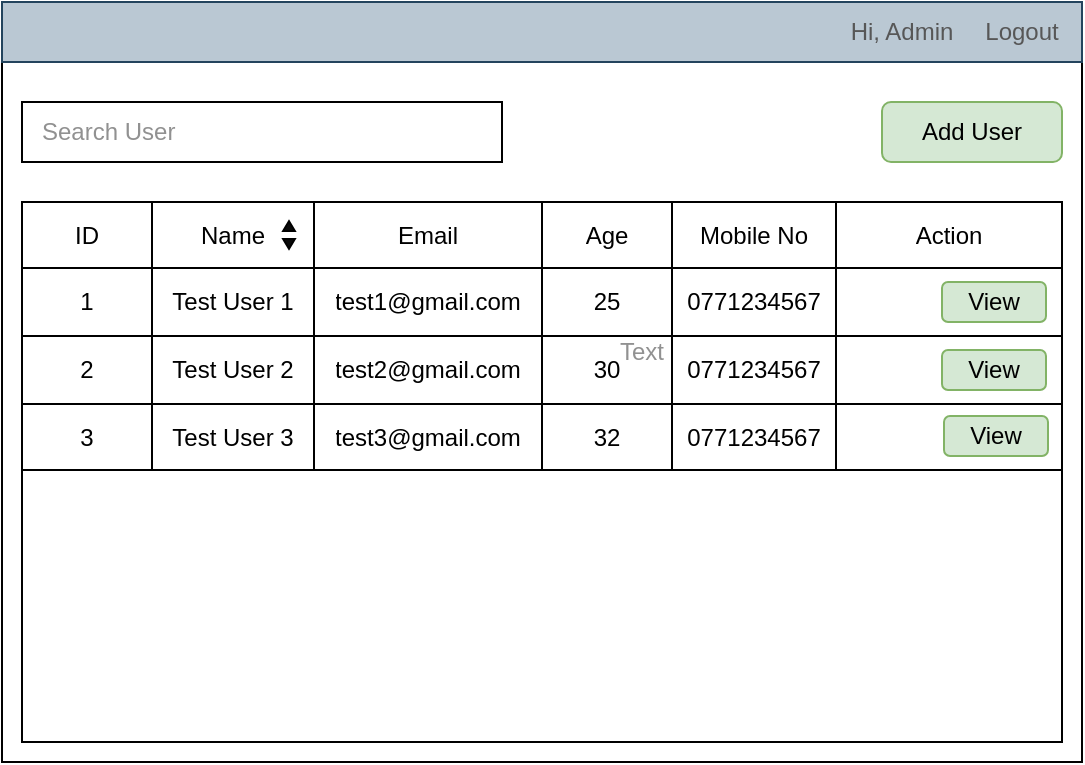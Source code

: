 <mxfile version="17.1.3" type="github">
  <diagram id="CuBRP6dmT0tsgEbVqfPB" name="Page-1">
    <mxGraphModel dx="1240" dy="643" grid="1" gridSize="10" guides="1" tooltips="1" connect="1" arrows="1" fold="1" page="1" pageScale="1" pageWidth="850" pageHeight="1100" math="0" shadow="0">
      <root>
        <mxCell id="0" />
        <mxCell id="1" parent="0" />
        <mxCell id="KHMA0O44EKqsa6pngYkj-2" value="" style="rounded=0;whiteSpace=wrap;html=1;" vertex="1" parent="1">
          <mxGeometry x="100" y="70" width="540" height="350" as="geometry" />
        </mxCell>
        <mxCell id="KHMA0O44EKqsa6pngYkj-6" value="" style="rounded=0;whiteSpace=wrap;html=1;" vertex="1" parent="1">
          <mxGeometry x="110" y="140" width="520" height="270" as="geometry" />
        </mxCell>
        <mxCell id="KHMA0O44EKqsa6pngYkj-7" value="" style="rounded=0;whiteSpace=wrap;html=1;strokeColor=none;" vertex="1" parent="1">
          <mxGeometry x="110" y="80" width="520" height="50" as="geometry" />
        </mxCell>
        <mxCell id="KHMA0O44EKqsa6pngYkj-8" value="Search User" style="rounded=0;whiteSpace=wrap;html=1;align=left;spacingLeft=8;fontColor=#919191;" vertex="1" parent="1">
          <mxGeometry x="110" y="90" width="240" height="30" as="geometry" />
        </mxCell>
        <mxCell id="KHMA0O44EKqsa6pngYkj-9" value="Add User" style="rounded=1;whiteSpace=wrap;html=1;fillColor=#d5e8d4;strokeColor=#82b366;" vertex="1" parent="1">
          <mxGeometry x="540" y="90" width="90" height="30" as="geometry" />
        </mxCell>
        <mxCell id="KHMA0O44EKqsa6pngYkj-12" value="" style="shape=table;html=1;whiteSpace=wrap;startSize=0;container=1;collapsible=0;childLayout=tableLayout;" vertex="1" parent="1">
          <mxGeometry x="110" y="140" width="260" height="134" as="geometry" />
        </mxCell>
        <mxCell id="KHMA0O44EKqsa6pngYkj-13" value="" style="shape=tableRow;horizontal=0;startSize=0;swimlaneHead=0;swimlaneBody=0;top=0;left=0;bottom=0;right=0;collapsible=0;dropTarget=0;fillColor=none;points=[[0,0.5],[1,0.5]];portConstraint=eastwest;" vertex="1" parent="KHMA0O44EKqsa6pngYkj-12">
          <mxGeometry width="260" height="33" as="geometry" />
        </mxCell>
        <mxCell id="KHMA0O44EKqsa6pngYkj-14" value="ID" style="shape=partialRectangle;html=1;whiteSpace=wrap;connectable=0;fillColor=none;top=0;left=0;bottom=0;right=0;overflow=hidden;" vertex="1" parent="KHMA0O44EKqsa6pngYkj-13">
          <mxGeometry width="65" height="33" as="geometry">
            <mxRectangle width="65" height="33" as="alternateBounds" />
          </mxGeometry>
        </mxCell>
        <mxCell id="KHMA0O44EKqsa6pngYkj-15" value="Name" style="shape=partialRectangle;html=1;whiteSpace=wrap;connectable=0;fillColor=none;top=0;left=0;bottom=0;right=0;overflow=hidden;" vertex="1" parent="KHMA0O44EKqsa6pngYkj-13">
          <mxGeometry x="65" width="81" height="33" as="geometry">
            <mxRectangle width="81" height="33" as="alternateBounds" />
          </mxGeometry>
        </mxCell>
        <mxCell id="KHMA0O44EKqsa6pngYkj-16" value="Email" style="shape=partialRectangle;html=1;whiteSpace=wrap;connectable=0;fillColor=none;top=0;left=0;bottom=0;right=0;overflow=hidden;" vertex="1" parent="KHMA0O44EKqsa6pngYkj-13">
          <mxGeometry x="146" width="114" height="33" as="geometry">
            <mxRectangle width="114" height="33" as="alternateBounds" />
          </mxGeometry>
        </mxCell>
        <mxCell id="KHMA0O44EKqsa6pngYkj-17" value="" style="shape=tableRow;horizontal=0;startSize=0;swimlaneHead=0;swimlaneBody=0;top=0;left=0;bottom=0;right=0;collapsible=0;dropTarget=0;fillColor=none;points=[[0,0.5],[1,0.5]];portConstraint=eastwest;" vertex="1" parent="KHMA0O44EKqsa6pngYkj-12">
          <mxGeometry y="33" width="260" height="34" as="geometry" />
        </mxCell>
        <mxCell id="KHMA0O44EKqsa6pngYkj-18" value="1" style="shape=partialRectangle;html=1;whiteSpace=wrap;connectable=0;fillColor=none;top=0;left=0;bottom=0;right=0;overflow=hidden;" vertex="1" parent="KHMA0O44EKqsa6pngYkj-17">
          <mxGeometry width="65" height="34" as="geometry">
            <mxRectangle width="65" height="34" as="alternateBounds" />
          </mxGeometry>
        </mxCell>
        <mxCell id="KHMA0O44EKqsa6pngYkj-19" value="Test User 1" style="shape=partialRectangle;html=1;whiteSpace=wrap;connectable=0;fillColor=none;top=0;left=0;bottom=0;right=0;overflow=hidden;" vertex="1" parent="KHMA0O44EKqsa6pngYkj-17">
          <mxGeometry x="65" width="81" height="34" as="geometry">
            <mxRectangle width="81" height="34" as="alternateBounds" />
          </mxGeometry>
        </mxCell>
        <mxCell id="KHMA0O44EKqsa6pngYkj-20" value="test1@gmail.com" style="shape=partialRectangle;html=1;whiteSpace=wrap;connectable=0;fillColor=none;top=0;left=0;bottom=0;right=0;overflow=hidden;" vertex="1" parent="KHMA0O44EKqsa6pngYkj-17">
          <mxGeometry x="146" width="114" height="34" as="geometry">
            <mxRectangle width="114" height="34" as="alternateBounds" />
          </mxGeometry>
        </mxCell>
        <mxCell id="KHMA0O44EKqsa6pngYkj-30" value="" style="shape=tableRow;horizontal=0;startSize=0;swimlaneHead=0;swimlaneBody=0;top=0;left=0;bottom=0;right=0;collapsible=0;dropTarget=0;fillColor=none;points=[[0,0.5],[1,0.5]];portConstraint=eastwest;" vertex="1" parent="KHMA0O44EKqsa6pngYkj-12">
          <mxGeometry y="67" width="260" height="34" as="geometry" />
        </mxCell>
        <mxCell id="KHMA0O44EKqsa6pngYkj-31" value="2" style="shape=partialRectangle;html=1;whiteSpace=wrap;connectable=0;fillColor=none;top=0;left=0;bottom=0;right=0;overflow=hidden;" vertex="1" parent="KHMA0O44EKqsa6pngYkj-30">
          <mxGeometry width="65" height="34" as="geometry">
            <mxRectangle width="65" height="34" as="alternateBounds" />
          </mxGeometry>
        </mxCell>
        <mxCell id="KHMA0O44EKqsa6pngYkj-32" value="Test User 2" style="shape=partialRectangle;html=1;whiteSpace=wrap;connectable=0;fillColor=none;top=0;left=0;bottom=0;right=0;overflow=hidden;" vertex="1" parent="KHMA0O44EKqsa6pngYkj-30">
          <mxGeometry x="65" width="81" height="34" as="geometry">
            <mxRectangle width="81" height="34" as="alternateBounds" />
          </mxGeometry>
        </mxCell>
        <mxCell id="KHMA0O44EKqsa6pngYkj-33" value="test2@gmail.com" style="shape=partialRectangle;html=1;whiteSpace=wrap;connectable=0;fillColor=none;top=0;left=0;bottom=0;right=0;overflow=hidden;" vertex="1" parent="KHMA0O44EKqsa6pngYkj-30">
          <mxGeometry x="146" width="114" height="34" as="geometry">
            <mxRectangle width="114" height="34" as="alternateBounds" />
          </mxGeometry>
        </mxCell>
        <mxCell id="KHMA0O44EKqsa6pngYkj-21" value="" style="shape=tableRow;horizontal=0;startSize=0;swimlaneHead=0;swimlaneBody=0;top=0;left=0;bottom=0;right=0;collapsible=0;dropTarget=0;fillColor=none;points=[[0,0.5],[1,0.5]];portConstraint=eastwest;" vertex="1" parent="KHMA0O44EKqsa6pngYkj-12">
          <mxGeometry y="101" width="260" height="33" as="geometry" />
        </mxCell>
        <mxCell id="KHMA0O44EKqsa6pngYkj-22" value="3" style="shape=partialRectangle;html=1;whiteSpace=wrap;connectable=0;fillColor=none;top=0;left=0;bottom=0;right=0;overflow=hidden;" vertex="1" parent="KHMA0O44EKqsa6pngYkj-21">
          <mxGeometry width="65" height="33" as="geometry">
            <mxRectangle width="65" height="33" as="alternateBounds" />
          </mxGeometry>
        </mxCell>
        <mxCell id="KHMA0O44EKqsa6pngYkj-23" value="Test User 3" style="shape=partialRectangle;html=1;whiteSpace=wrap;connectable=0;fillColor=none;top=0;left=0;bottom=0;right=0;overflow=hidden;" vertex="1" parent="KHMA0O44EKqsa6pngYkj-21">
          <mxGeometry x="65" width="81" height="33" as="geometry">
            <mxRectangle width="81" height="33" as="alternateBounds" />
          </mxGeometry>
        </mxCell>
        <mxCell id="KHMA0O44EKqsa6pngYkj-24" value="test3@gmail.com" style="shape=partialRectangle;html=1;whiteSpace=wrap;connectable=0;fillColor=none;top=0;left=0;bottom=0;right=0;overflow=hidden;pointerEvents=1;" vertex="1" parent="KHMA0O44EKqsa6pngYkj-21">
          <mxGeometry x="146" width="114" height="33" as="geometry">
            <mxRectangle width="114" height="33" as="alternateBounds" />
          </mxGeometry>
        </mxCell>
        <mxCell id="KHMA0O44EKqsa6pngYkj-54" value="" style="shape=table;html=1;whiteSpace=wrap;startSize=0;container=1;collapsible=0;childLayout=tableLayout;" vertex="1" parent="1">
          <mxGeometry x="370" y="140" width="260" height="134" as="geometry" />
        </mxCell>
        <mxCell id="KHMA0O44EKqsa6pngYkj-55" value="" style="shape=tableRow;horizontal=0;startSize=0;swimlaneHead=0;swimlaneBody=0;top=0;left=0;bottom=0;right=0;collapsible=0;dropTarget=0;fillColor=none;points=[[0,0.5],[1,0.5]];portConstraint=eastwest;" vertex="1" parent="KHMA0O44EKqsa6pngYkj-54">
          <mxGeometry width="260" height="33" as="geometry" />
        </mxCell>
        <mxCell id="KHMA0O44EKqsa6pngYkj-56" value="Age" style="shape=partialRectangle;html=1;whiteSpace=wrap;connectable=0;fillColor=none;top=0;left=0;bottom=0;right=0;overflow=hidden;" vertex="1" parent="KHMA0O44EKqsa6pngYkj-55">
          <mxGeometry width="65" height="33" as="geometry">
            <mxRectangle width="65" height="33" as="alternateBounds" />
          </mxGeometry>
        </mxCell>
        <mxCell id="KHMA0O44EKqsa6pngYkj-57" value="Mobile No" style="shape=partialRectangle;html=1;whiteSpace=wrap;connectable=0;fillColor=none;top=0;left=0;bottom=0;right=0;overflow=hidden;" vertex="1" parent="KHMA0O44EKqsa6pngYkj-55">
          <mxGeometry x="65" width="82" height="33" as="geometry">
            <mxRectangle width="82" height="33" as="alternateBounds" />
          </mxGeometry>
        </mxCell>
        <mxCell id="KHMA0O44EKqsa6pngYkj-58" value="Action" style="shape=partialRectangle;html=1;whiteSpace=wrap;connectable=0;fillColor=none;top=0;left=0;bottom=0;right=0;overflow=hidden;" vertex="1" parent="KHMA0O44EKqsa6pngYkj-55">
          <mxGeometry x="147" width="113" height="33" as="geometry">
            <mxRectangle width="113" height="33" as="alternateBounds" />
          </mxGeometry>
        </mxCell>
        <mxCell id="KHMA0O44EKqsa6pngYkj-59" value="" style="shape=tableRow;horizontal=0;startSize=0;swimlaneHead=0;swimlaneBody=0;top=0;left=0;bottom=0;right=0;collapsible=0;dropTarget=0;fillColor=none;points=[[0,0.5],[1,0.5]];portConstraint=eastwest;" vertex="1" parent="KHMA0O44EKqsa6pngYkj-54">
          <mxGeometry y="33" width="260" height="34" as="geometry" />
        </mxCell>
        <mxCell id="KHMA0O44EKqsa6pngYkj-60" value="25" style="shape=partialRectangle;html=1;whiteSpace=wrap;connectable=0;fillColor=none;top=0;left=0;bottom=0;right=0;overflow=hidden;" vertex="1" parent="KHMA0O44EKqsa6pngYkj-59">
          <mxGeometry width="65" height="34" as="geometry">
            <mxRectangle width="65" height="34" as="alternateBounds" />
          </mxGeometry>
        </mxCell>
        <mxCell id="KHMA0O44EKqsa6pngYkj-61" value="0771234567" style="shape=partialRectangle;html=1;whiteSpace=wrap;connectable=0;fillColor=none;top=0;left=0;bottom=0;right=0;overflow=hidden;" vertex="1" parent="KHMA0O44EKqsa6pngYkj-59">
          <mxGeometry x="65" width="82" height="34" as="geometry">
            <mxRectangle width="82" height="34" as="alternateBounds" />
          </mxGeometry>
        </mxCell>
        <mxCell id="KHMA0O44EKqsa6pngYkj-62" value="" style="shape=partialRectangle;html=1;whiteSpace=wrap;connectable=0;fillColor=none;top=0;left=0;bottom=0;right=0;overflow=hidden;" vertex="1" parent="KHMA0O44EKqsa6pngYkj-59">
          <mxGeometry x="147" width="113" height="34" as="geometry">
            <mxRectangle width="113" height="34" as="alternateBounds" />
          </mxGeometry>
        </mxCell>
        <mxCell id="KHMA0O44EKqsa6pngYkj-63" value="" style="shape=tableRow;horizontal=0;startSize=0;swimlaneHead=0;swimlaneBody=0;top=0;left=0;bottom=0;right=0;collapsible=0;dropTarget=0;fillColor=none;points=[[0,0.5],[1,0.5]];portConstraint=eastwest;" vertex="1" parent="KHMA0O44EKqsa6pngYkj-54">
          <mxGeometry y="67" width="260" height="34" as="geometry" />
        </mxCell>
        <mxCell id="KHMA0O44EKqsa6pngYkj-64" value="30" style="shape=partialRectangle;html=1;whiteSpace=wrap;connectable=0;fillColor=none;top=0;left=0;bottom=0;right=0;overflow=hidden;" vertex="1" parent="KHMA0O44EKqsa6pngYkj-63">
          <mxGeometry width="65" height="34" as="geometry">
            <mxRectangle width="65" height="34" as="alternateBounds" />
          </mxGeometry>
        </mxCell>
        <mxCell id="KHMA0O44EKqsa6pngYkj-65" value="0771234567" style="shape=partialRectangle;html=1;whiteSpace=wrap;connectable=0;fillColor=none;top=0;left=0;bottom=0;right=0;overflow=hidden;" vertex="1" parent="KHMA0O44EKqsa6pngYkj-63">
          <mxGeometry x="65" width="82" height="34" as="geometry">
            <mxRectangle width="82" height="34" as="alternateBounds" />
          </mxGeometry>
        </mxCell>
        <mxCell id="KHMA0O44EKqsa6pngYkj-66" value="" style="shape=partialRectangle;html=1;whiteSpace=wrap;connectable=0;fillColor=none;top=0;left=0;bottom=0;right=0;overflow=hidden;" vertex="1" parent="KHMA0O44EKqsa6pngYkj-63">
          <mxGeometry x="147" width="113" height="34" as="geometry">
            <mxRectangle width="113" height="34" as="alternateBounds" />
          </mxGeometry>
        </mxCell>
        <mxCell id="KHMA0O44EKqsa6pngYkj-67" value="" style="shape=tableRow;horizontal=0;startSize=0;swimlaneHead=0;swimlaneBody=0;top=0;left=0;bottom=0;right=0;collapsible=0;dropTarget=0;fillColor=none;points=[[0,0.5],[1,0.5]];portConstraint=eastwest;" vertex="1" parent="KHMA0O44EKqsa6pngYkj-54">
          <mxGeometry y="101" width="260" height="33" as="geometry" />
        </mxCell>
        <mxCell id="KHMA0O44EKqsa6pngYkj-68" value="32" style="shape=partialRectangle;html=1;whiteSpace=wrap;connectable=0;fillColor=none;top=0;left=0;bottom=0;right=0;overflow=hidden;" vertex="1" parent="KHMA0O44EKqsa6pngYkj-67">
          <mxGeometry width="65" height="33" as="geometry">
            <mxRectangle width="65" height="33" as="alternateBounds" />
          </mxGeometry>
        </mxCell>
        <mxCell id="KHMA0O44EKqsa6pngYkj-69" value="0771234567" style="shape=partialRectangle;html=1;whiteSpace=wrap;connectable=0;fillColor=none;top=0;left=0;bottom=0;right=0;overflow=hidden;" vertex="1" parent="KHMA0O44EKqsa6pngYkj-67">
          <mxGeometry x="65" width="82" height="33" as="geometry">
            <mxRectangle width="82" height="33" as="alternateBounds" />
          </mxGeometry>
        </mxCell>
        <mxCell id="KHMA0O44EKqsa6pngYkj-70" value="" style="shape=partialRectangle;html=1;whiteSpace=wrap;connectable=0;fillColor=none;top=0;left=0;bottom=0;right=0;overflow=hidden;pointerEvents=1;" vertex="1" parent="KHMA0O44EKqsa6pngYkj-67">
          <mxGeometry x="147" width="113" height="33" as="geometry">
            <mxRectangle width="113" height="33" as="alternateBounds" />
          </mxGeometry>
        </mxCell>
        <mxCell id="KHMA0O44EKqsa6pngYkj-86" value="View" style="rounded=1;whiteSpace=wrap;html=1;fillColor=#d5e8d4;strokeColor=#82b366;" vertex="1" parent="1">
          <mxGeometry x="570" y="180" width="52" height="20" as="geometry" />
        </mxCell>
        <mxCell id="KHMA0O44EKqsa6pngYkj-93" value="View" style="rounded=1;whiteSpace=wrap;html=1;fillColor=#d5e8d4;strokeColor=#82b366;" vertex="1" parent="1">
          <mxGeometry x="570" y="214" width="52" height="20" as="geometry" />
        </mxCell>
        <mxCell id="KHMA0O44EKqsa6pngYkj-94" value="View" style="rounded=1;whiteSpace=wrap;html=1;fillColor=#d5e8d4;strokeColor=#82b366;" vertex="1" parent="1">
          <mxGeometry x="571" y="247" width="52" height="20" as="geometry" />
        </mxCell>
        <mxCell id="KHMA0O44EKqsa6pngYkj-95" value="" style="rounded=0;whiteSpace=wrap;html=1;fillColor=#bac8d3;strokeColor=#23445d;" vertex="1" parent="1">
          <mxGeometry x="100" y="40" width="540" height="30" as="geometry" />
        </mxCell>
        <mxCell id="KHMA0O44EKqsa6pngYkj-96" value="Text" style="text;html=1;strokeColor=none;fillColor=none;align=center;verticalAlign=middle;whiteSpace=wrap;rounded=0;fontColor=#919191;" vertex="1" parent="1">
          <mxGeometry x="390" y="200" width="60" height="30" as="geometry" />
        </mxCell>
        <mxCell id="KHMA0O44EKqsa6pngYkj-97" value="&lt;div&gt;&lt;font&gt;Logout&lt;/font&gt;&lt;/div&gt;" style="text;html=1;strokeColor=none;fillColor=none;align=center;verticalAlign=middle;whiteSpace=wrap;rounded=0;fontColor=#575757;" vertex="1" parent="1">
          <mxGeometry x="580" y="40" width="60" height="30" as="geometry" />
        </mxCell>
        <mxCell id="KHMA0O44EKqsa6pngYkj-98" value="Hi, Admin" style="text;html=1;strokeColor=none;fillColor=none;align=center;verticalAlign=middle;whiteSpace=wrap;rounded=0;fontColor=#575757;" vertex="1" parent="1">
          <mxGeometry x="520" y="40" width="60" height="30" as="geometry" />
        </mxCell>
        <mxCell id="KHMA0O44EKqsa6pngYkj-105" value="" style="group" vertex="1" connectable="0" parent="1">
          <mxGeometry x="240" y="150" width="7" height="10" as="geometry" />
        </mxCell>
        <mxCell id="KHMA0O44EKqsa6pngYkj-99" value="" style="triangle;whiteSpace=wrap;html=1;fontColor=#575757;rotation=-90;fillColor=#0A0A0A;" vertex="1" parent="KHMA0O44EKqsa6pngYkj-105">
          <mxGeometry x="1.05" y="-0.882" width="4.9" height="5.882" as="geometry" />
        </mxCell>
        <mxCell id="KHMA0O44EKqsa6pngYkj-102" value="" style="triangle;whiteSpace=wrap;html=1;fontColor=#575757;rotation=90;fillColor=#0A0A0A;" vertex="1" parent="KHMA0O44EKqsa6pngYkj-105">
          <mxGeometry x="1.05" y="8" width="4.9" height="5.882" as="geometry" />
        </mxCell>
      </root>
    </mxGraphModel>
  </diagram>
</mxfile>
